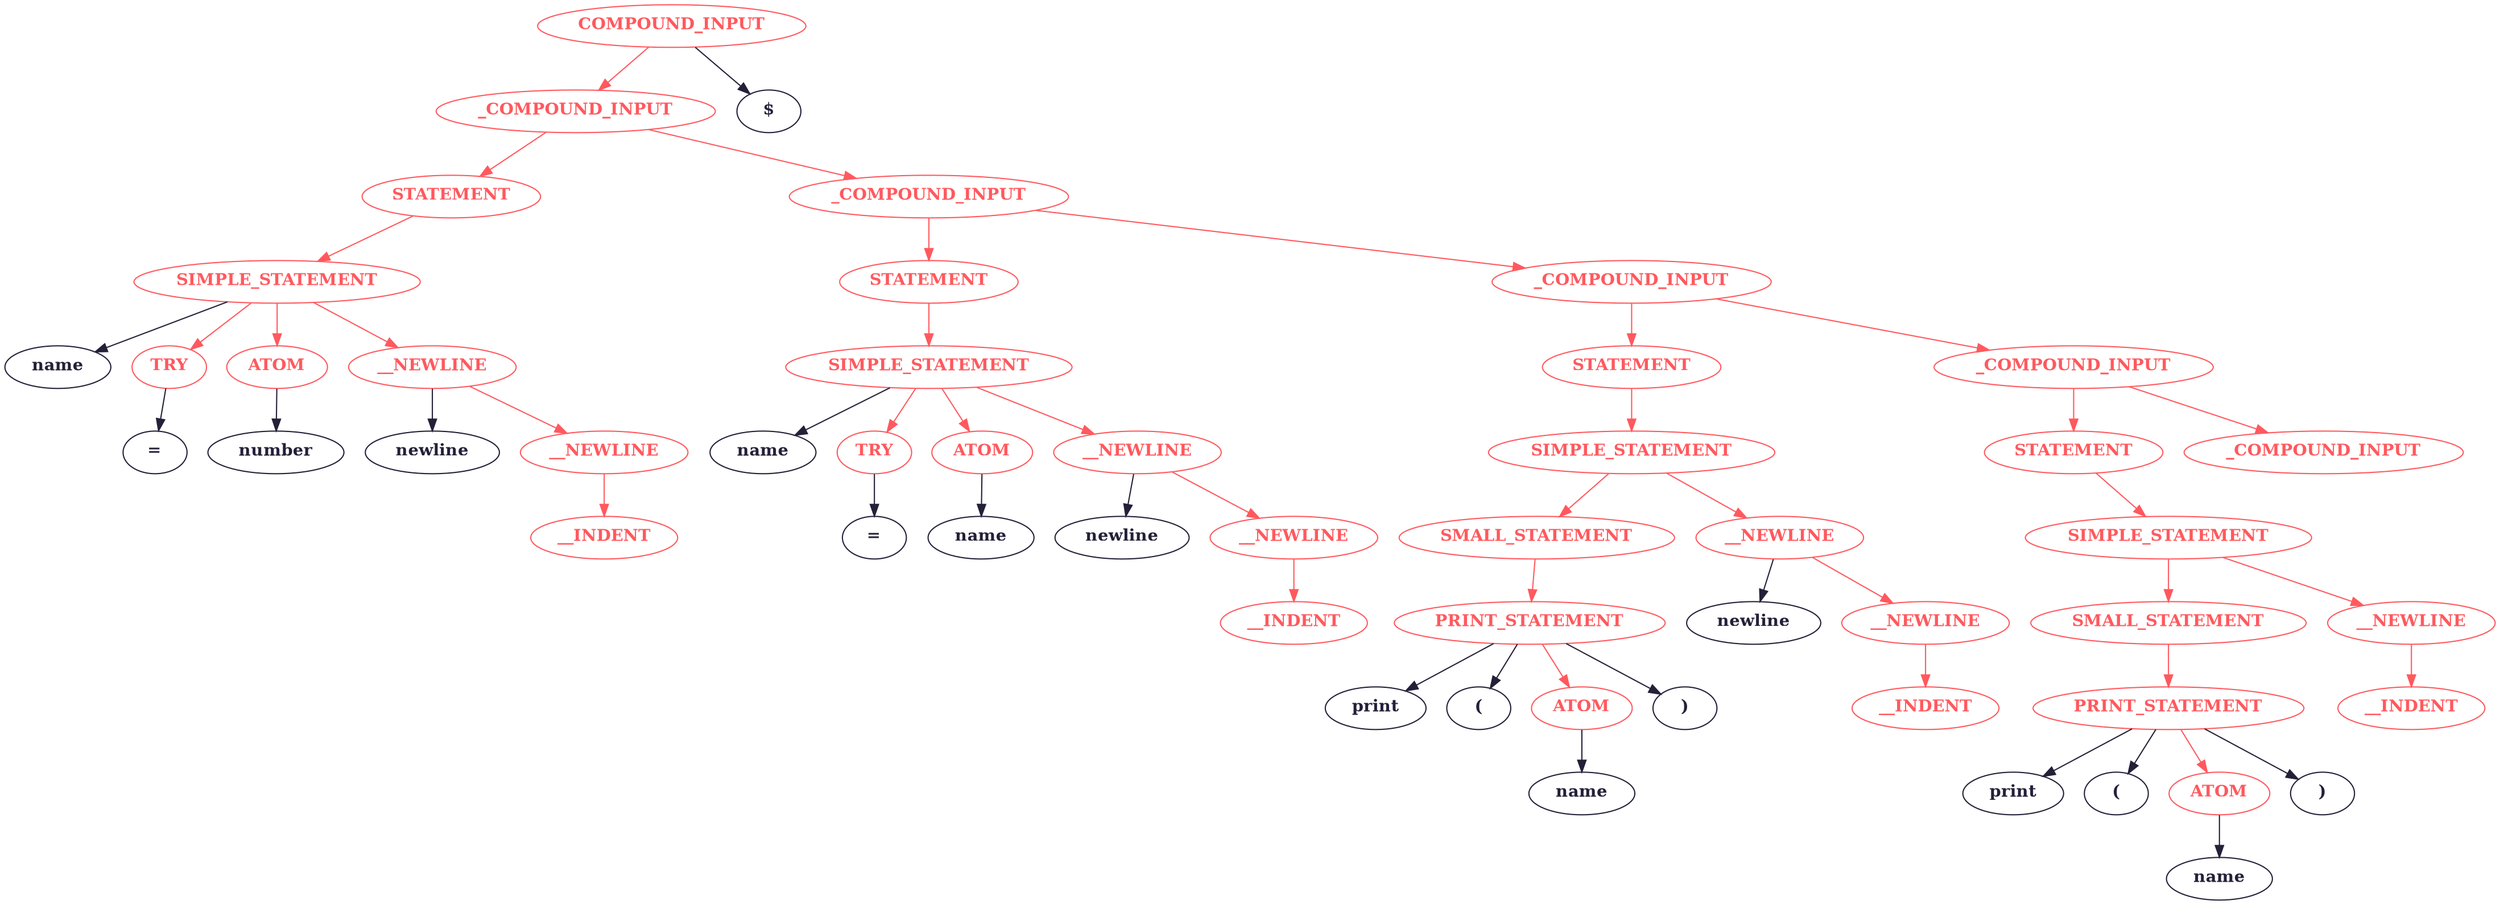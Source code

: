 digraph G{
n0[label=<<B>COMPOUND_INPUT</B>>, color="#FF595E", fontcolor="#FF595E"]
n1[label=<<B>_COMPOUND_INPUT</B>>, color="#FF595E", fontcolor="#FF595E"]
n2[label=<<B>STATEMENT</B>>, color="#FF595E", fontcolor="#FF595E"]
n3[label=<<B>SIMPLE_STATEMENT</B>>, color="#FF595E", fontcolor="#FF595E"]
n4[label=<<B> name </B>>, color="#242038", fontcolor="#242038"]
n5[label=<<B>TRY</B>>, color="#FF595E", fontcolor="#FF595E"]
n6[label=<<B> = </B>>, color="#242038", fontcolor="#242038"]
n7[label=<<B>ATOM</B>>, color="#FF595E", fontcolor="#FF595E"]
n8[label=<<B> number </B>>, color="#242038", fontcolor="#242038"]
n9[label=<<B>__NEWLINE</B>>, color="#FF595E", fontcolor="#FF595E"]
n10[label=<<B> newline </B>>, color="#242038", fontcolor="#242038"]
n11[label=<<B>__NEWLINE</B>>, color="#FF595E", fontcolor="#FF595E"]
n12[label=<<B>__INDENT</B>>, color="#FF595E", fontcolor="#FF595E"]
n13[label=<<B>_COMPOUND_INPUT</B>>, color="#FF595E", fontcolor="#FF595E"]
n14[label=<<B>STATEMENT</B>>, color="#FF595E", fontcolor="#FF595E"]
n15[label=<<B>SIMPLE_STATEMENT</B>>, color="#FF595E", fontcolor="#FF595E"]
n16[label=<<B> name </B>>, color="#242038", fontcolor="#242038"]
n17[label=<<B>TRY</B>>, color="#FF595E", fontcolor="#FF595E"]
n18[label=<<B> = </B>>, color="#242038", fontcolor="#242038"]
n19[label=<<B>ATOM</B>>, color="#FF595E", fontcolor="#FF595E"]
n20[label=<<B> name </B>>, color="#242038", fontcolor="#242038"]
n21[label=<<B>__NEWLINE</B>>, color="#FF595E", fontcolor="#FF595E"]
n22[label=<<B> newline </B>>, color="#242038", fontcolor="#242038"]
n23[label=<<B>__NEWLINE</B>>, color="#FF595E", fontcolor="#FF595E"]
n24[label=<<B>__INDENT</B>>, color="#FF595E", fontcolor="#FF595E"]
n25[label=<<B>_COMPOUND_INPUT</B>>, color="#FF595E", fontcolor="#FF595E"]
n26[label=<<B>STATEMENT</B>>, color="#FF595E", fontcolor="#FF595E"]
n27[label=<<B>SIMPLE_STATEMENT</B>>, color="#FF595E", fontcolor="#FF595E"]
n28[label=<<B>SMALL_STATEMENT</B>>, color="#FF595E", fontcolor="#FF595E"]
n29[label=<<B>PRINT_STATEMENT</B>>, color="#FF595E", fontcolor="#FF595E"]
n30[label=<<B> print </B>>, color="#242038", fontcolor="#242038"]
n31[label=<<B> ( </B>>, color="#242038", fontcolor="#242038"]
n32[label=<<B>ATOM</B>>, color="#FF595E", fontcolor="#FF595E"]
n33[label=<<B> name </B>>, color="#242038", fontcolor="#242038"]
n34[label=<<B> ) </B>>, color="#242038", fontcolor="#242038"]
n35[label=<<B>__NEWLINE</B>>, color="#FF595E", fontcolor="#FF595E"]
n36[label=<<B> newline </B>>, color="#242038", fontcolor="#242038"]
n37[label=<<B>__NEWLINE</B>>, color="#FF595E", fontcolor="#FF595E"]
n38[label=<<B>__INDENT</B>>, color="#FF595E", fontcolor="#FF595E"]
n39[label=<<B>_COMPOUND_INPUT</B>>, color="#FF595E", fontcolor="#FF595E"]
n40[label=<<B>STATEMENT</B>>, color="#FF595E", fontcolor="#FF595E"]
n41[label=<<B>SIMPLE_STATEMENT</B>>, color="#FF595E", fontcolor="#FF595E"]
n42[label=<<B>SMALL_STATEMENT</B>>, color="#FF595E", fontcolor="#FF595E"]
n43[label=<<B>PRINT_STATEMENT</B>>, color="#FF595E", fontcolor="#FF595E"]
n44[label=<<B> print </B>>, color="#242038", fontcolor="#242038"]
n45[label=<<B> ( </B>>, color="#242038", fontcolor="#242038"]
n46[label=<<B>ATOM</B>>, color="#FF595E", fontcolor="#FF595E"]
n47[label=<<B> name </B>>, color="#242038", fontcolor="#242038"]
n48[label=<<B> ) </B>>, color="#242038", fontcolor="#242038"]
n49[label=<<B>__NEWLINE</B>>, color="#FF595E", fontcolor="#FF595E"]
n50[label=<<B>__INDENT</B>>, color="#FF595E", fontcolor="#FF595E"]
n51[label=<<B>_COMPOUND_INPUT</B>>, color="#FF595E", fontcolor="#FF595E"]
n52[label=<<B> $ </B>>, color="#242038", fontcolor="#242038"]
n0->n1[color="#FF595E"]
n1->n2[color="#FF595E"]
n2->n3[color="#FF595E"]
n3->n4[color="#242038"]
n3->n5[color="#FF595E"]
n5->n6[color="#242038"]
n3->n7[color="#FF595E"]
n7->n8[color="#242038"]
n3->n9[color="#FF595E"]
n9->n10[color="#242038"]
n9->n11[color="#FF595E"]
n11->n12[color="#FF595E"]
n1->n13[color="#FF595E"]
n13->n14[color="#FF595E"]
n14->n15[color="#FF595E"]
n15->n16[color="#242038"]
n15->n17[color="#FF595E"]
n17->n18[color="#242038"]
n15->n19[color="#FF595E"]
n19->n20[color="#242038"]
n15->n21[color="#FF595E"]
n21->n22[color="#242038"]
n21->n23[color="#FF595E"]
n23->n24[color="#FF595E"]
n13->n25[color="#FF595E"]
n25->n26[color="#FF595E"]
n26->n27[color="#FF595E"]
n27->n28[color="#FF595E"]
n28->n29[color="#FF595E"]
n29->n30[color="#242038"]
n29->n31[color="#242038"]
n29->n32[color="#FF595E"]
n32->n33[color="#242038"]
n29->n34[color="#242038"]
n27->n35[color="#FF595E"]
n35->n36[color="#242038"]
n35->n37[color="#FF595E"]
n37->n38[color="#FF595E"]
n25->n39[color="#FF595E"]
n39->n40[color="#FF595E"]
n40->n41[color="#FF595E"]
n41->n42[color="#FF595E"]
n42->n43[color="#FF595E"]
n43->n44[color="#242038"]
n43->n45[color="#242038"]
n43->n46[color="#FF595E"]
n46->n47[color="#242038"]
n43->n48[color="#242038"]
n41->n49[color="#FF595E"]
n49->n50[color="#FF595E"]
n39->n51[color="#FF595E"]
n0->n52[color="#242038"]
}

